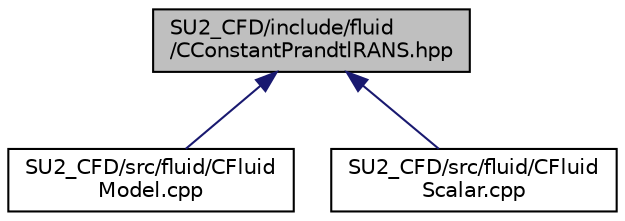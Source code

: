 digraph "SU2_CFD/include/fluid/CConstantPrandtlRANS.hpp"
{
 // LATEX_PDF_SIZE
  edge [fontname="Helvetica",fontsize="10",labelfontname="Helvetica",labelfontsize="10"];
  node [fontname="Helvetica",fontsize="10",shape=record];
  Node1 [label="SU2_CFD/include/fluid\l/CConstantPrandtlRANS.hpp",height=0.2,width=0.4,color="black", fillcolor="grey75", style="filled", fontcolor="black",tooltip="Defines a non-constant effective thermal conductivity for RANS problems using Prandtl numbers."];
  Node1 -> Node2 [dir="back",color="midnightblue",fontsize="10",style="solid",fontname="Helvetica"];
  Node2 [label="SU2_CFD/src/fluid/CFluid\lModel.cpp",height=0.2,width=0.4,color="black", fillcolor="white", style="filled",URL="$CFluidModel_8cpp.html",tooltip="Source of the fluid model base class containing thermo-physical subroutines."];
  Node1 -> Node3 [dir="back",color="midnightblue",fontsize="10",style="solid",fontname="Helvetica"];
  Node3 [label="SU2_CFD/src/fluid/CFluid\lScalar.cpp",height=0.2,width=0.4,color="black", fillcolor="white", style="filled",URL="$CFluidScalar_8cpp.html",tooltip="Defines the multicomponent incompressible Ideal Gas model for mixtures."];
}
